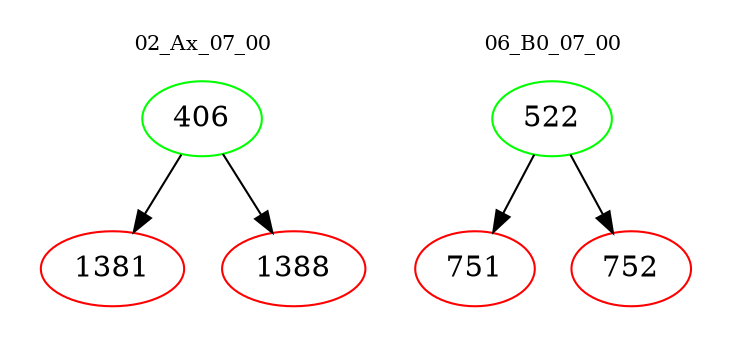digraph{
subgraph cluster_0 {
color = white
label = "02_Ax_07_00";
fontsize=10;
T0_406 [label="406", color="green"]
T0_406 -> T0_1381 [color="black"]
T0_1381 [label="1381", color="red"]
T0_406 -> T0_1388 [color="black"]
T0_1388 [label="1388", color="red"]
}
subgraph cluster_1 {
color = white
label = "06_B0_07_00";
fontsize=10;
T1_522 [label="522", color="green"]
T1_522 -> T1_751 [color="black"]
T1_751 [label="751", color="red"]
T1_522 -> T1_752 [color="black"]
T1_752 [label="752", color="red"]
}
}
